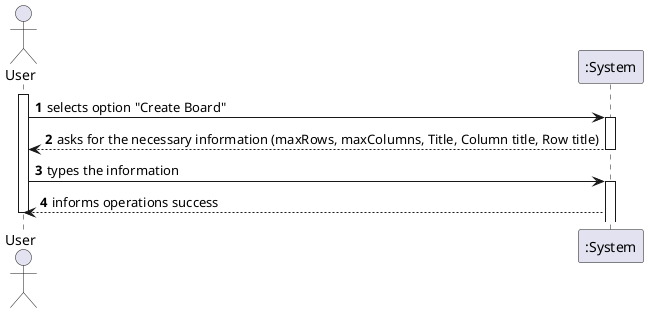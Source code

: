 @startuml
autonumber
actor "User" as MG

activate MG
MG -> ":System" : selects option "Create Board"
activate ":System"
":System"--> MG : asks for the necessary information (maxRows, maxColumns, Title, Column title, Row title)
deactivate ":System"
MG -> ":System": types the information
activate ":System"
":System"--> MG : informs operations success
deactivate MG
@enduml
